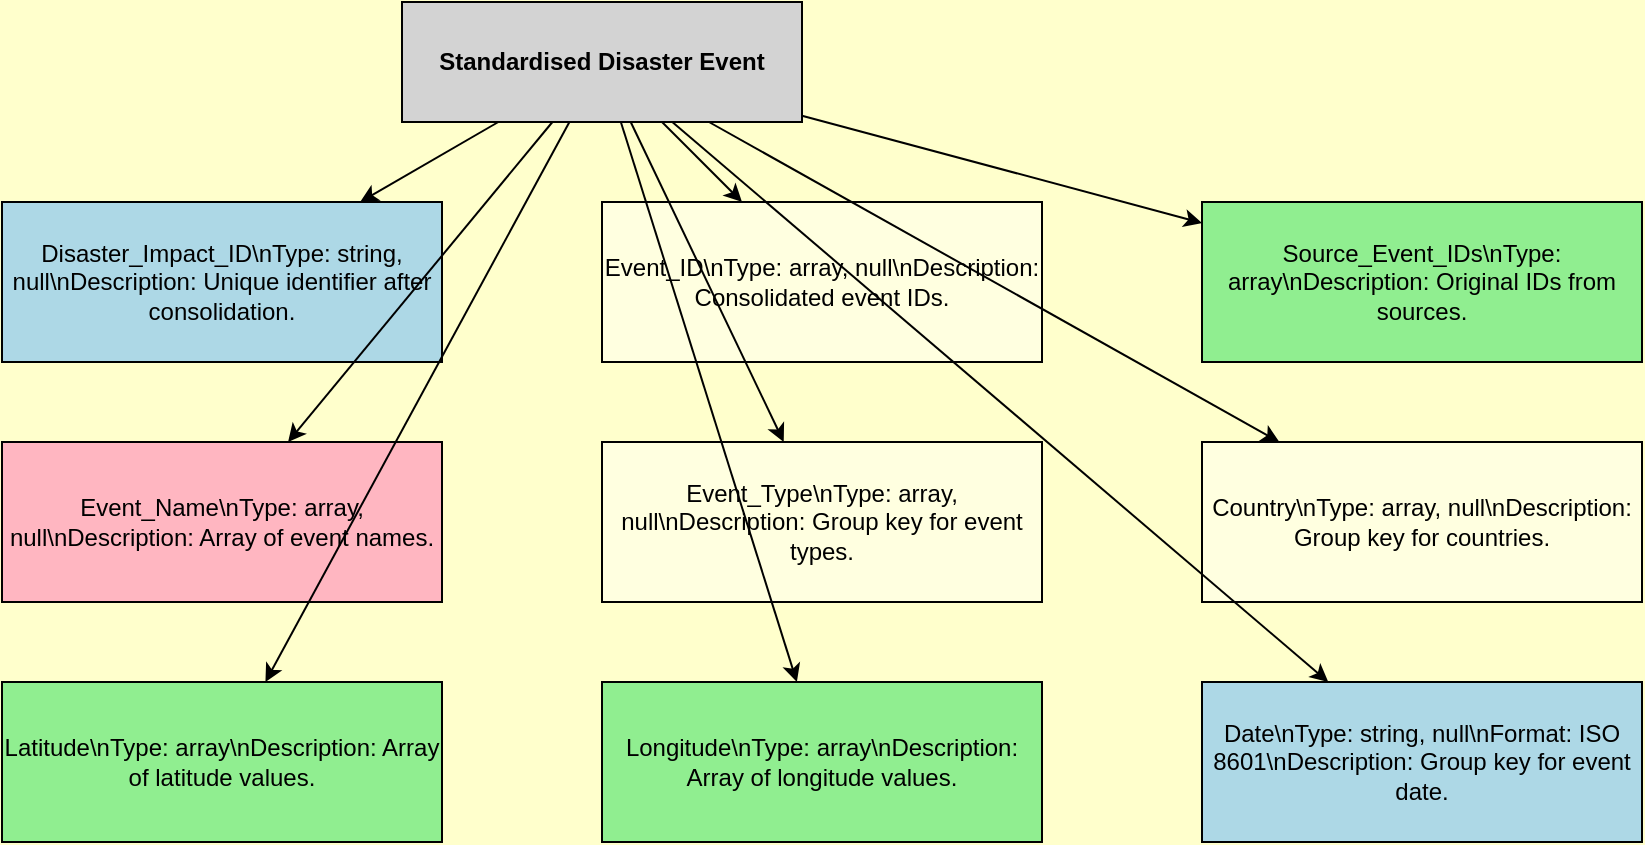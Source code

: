 <mxfile>
    <diagram id="Vo6I1HoQ9-eTyacnhVUb" name="Page-1">
        <mxGraphModel dx="1458" dy="969" grid="0" gridSize="10" guides="1" tooltips="1" connect="1" arrows="1" fold="1" page="0" pageScale="1" pageWidth="850" pageHeight="1100" background="#FFFFCC" math="0" shadow="0">
            <root>
                <mxCell id="0"/>
                <mxCell id="1" parent="0"/>
                <mxCell id="root" value="&lt;b&gt;Standardised Disaster Event&lt;/b&gt;" style="rectangle;fillColor=lightgray;whiteSpace=wrap;html=1;strokeColor=#000000;fontColor=#000000;" parent="1" vertex="1">
                    <mxGeometry x="300" y="20" width="200" height="60" as="geometry"/>
                </mxCell>
                <mxCell id="disaster_impact_id" value="Disaster_Impact_ID\nType: string, null\nDescription: Unique identifier after consolidation." style="rectangle;fillColor=lightblue;whiteSpace=wrap;html=1;strokeColor=#000000;fontColor=#000000;" parent="1" vertex="1">
                    <mxGeometry x="100" y="120" width="220" height="80" as="geometry"/>
                </mxCell>
                <mxCell id="event_id" value="Event_ID\nType: array, null\nDescription: Consolidated event IDs." style="rectangle;fillColor=lightyellow;whiteSpace=wrap;html=1;strokeColor=#000000;fontColor=#000000;" parent="1" vertex="1">
                    <mxGeometry x="400" y="120" width="220" height="80" as="geometry"/>
                </mxCell>
                <mxCell id="source_event_ids" value="Source_Event_IDs\nType: array\nDescription: Original IDs from sources." style="rectangle;fillColor=lightgreen;whiteSpace=wrap;html=1;strokeColor=#000000;fontColor=#000000;" parent="1" vertex="1">
                    <mxGeometry x="700" y="120" width="220" height="80" as="geometry"/>
                </mxCell>
                <mxCell id="event_name" value="Event_Name\nType: array, null\nDescription: Array of event names." style="rectangle;fillColor=lightpink;whiteSpace=wrap;html=1;strokeColor=#000000;fontColor=#000000;" parent="1" vertex="1">
                    <mxGeometry x="100" y="240" width="220" height="80" as="geometry"/>
                </mxCell>
                <mxCell id="event_type" value="Event_Type\nType: array, null\nDescription: Group key for event types." style="rectangle;fillColor=lightyellow;whiteSpace=wrap;html=1;strokeColor=#000000;fontColor=#000000;" parent="1" vertex="1">
                    <mxGeometry x="400" y="240" width="220" height="80" as="geometry"/>
                </mxCell>
                <mxCell id="country" value="Country\nType: array, null\nDescription: Group key for countries." style="rectangle;fillColor=lightyellow;whiteSpace=wrap;html=1;strokeColor=#000000;fontColor=#000000;" parent="1" vertex="1">
                    <mxGeometry x="700" y="240" width="220" height="80" as="geometry"/>
                </mxCell>
                <mxCell id="latitude" value="Latitude\nType: array\nDescription: Array of latitude values." style="rectangle;fillColor=lightgreen;whiteSpace=wrap;html=1;strokeColor=#000000;fontColor=#000000;" parent="1" vertex="1">
                    <mxGeometry x="100" y="360" width="220" height="80" as="geometry"/>
                </mxCell>
                <mxCell id="longitude" value="Longitude\nType: array\nDescription: Array of longitude values." style="rectangle;fillColor=lightgreen;whiteSpace=wrap;html=1;strokeColor=#000000;fontColor=#000000;" parent="1" vertex="1">
                    <mxGeometry x="400" y="360" width="220" height="80" as="geometry"/>
                </mxCell>
                <mxCell id="date" value="Date\nType: string, null\nFormat: ISO 8601\nDescription: Group key for event date." style="rectangle;fillColor=lightblue;whiteSpace=wrap;html=1;strokeColor=#000000;fontColor=#000000;" parent="1" vertex="1">
                    <mxGeometry x="700" y="360" width="220" height="80" as="geometry"/>
                </mxCell>
                <mxCell id="edge_root_disaster_impact_id" style="strokeColor=#000000;fontColor=#000000;" parent="1" source="root" target="disaster_impact_id" edge="1">
                    <mxGeometry relative="1" as="geometry"/>
                </mxCell>
                <mxCell id="edge_root_event_id" style="strokeColor=#000000;fontColor=#000000;" parent="1" source="root" target="event_id" edge="1">
                    <mxGeometry relative="1" as="geometry"/>
                </mxCell>
                <mxCell id="edge_root_source_event_ids" style="strokeColor=#000000;fontColor=#000000;" parent="1" source="root" target="source_event_ids" edge="1">
                    <mxGeometry relative="1" as="geometry"/>
                </mxCell>
                <mxCell id="edge_root_event_name" style="strokeColor=#000000;fontColor=#000000;" parent="1" source="root" target="event_name" edge="1">
                    <mxGeometry relative="1" as="geometry"/>
                </mxCell>
                <mxCell id="edge_root_event_type" style="strokeColor=#000000;fontColor=#000000;" parent="1" source="root" target="event_type" edge="1">
                    <mxGeometry relative="1" as="geometry"/>
                </mxCell>
                <mxCell id="edge_root_country" style="strokeColor=#000000;fontColor=#000000;" parent="1" source="root" target="country" edge="1">
                    <mxGeometry relative="1" as="geometry"/>
                </mxCell>
                <mxCell id="edge_root_latitude" style="strokeColor=#000000;fontColor=#000000;" parent="1" source="root" target="latitude" edge="1">
                    <mxGeometry relative="1" as="geometry"/>
                </mxCell>
                <mxCell id="edge_root_longitude" style="strokeColor=#000000;fontColor=#000000;" parent="1" source="root" target="longitude" edge="1">
                    <mxGeometry relative="1" as="geometry"/>
                </mxCell>
                <mxCell id="edge_root_date" style="strokeColor=#000000;fontColor=#000000;" parent="1" source="root" target="date" edge="1">
                    <mxGeometry relative="1" as="geometry"/>
                </mxCell>
            </root>
        </mxGraphModel>
    </diagram>
</mxfile>